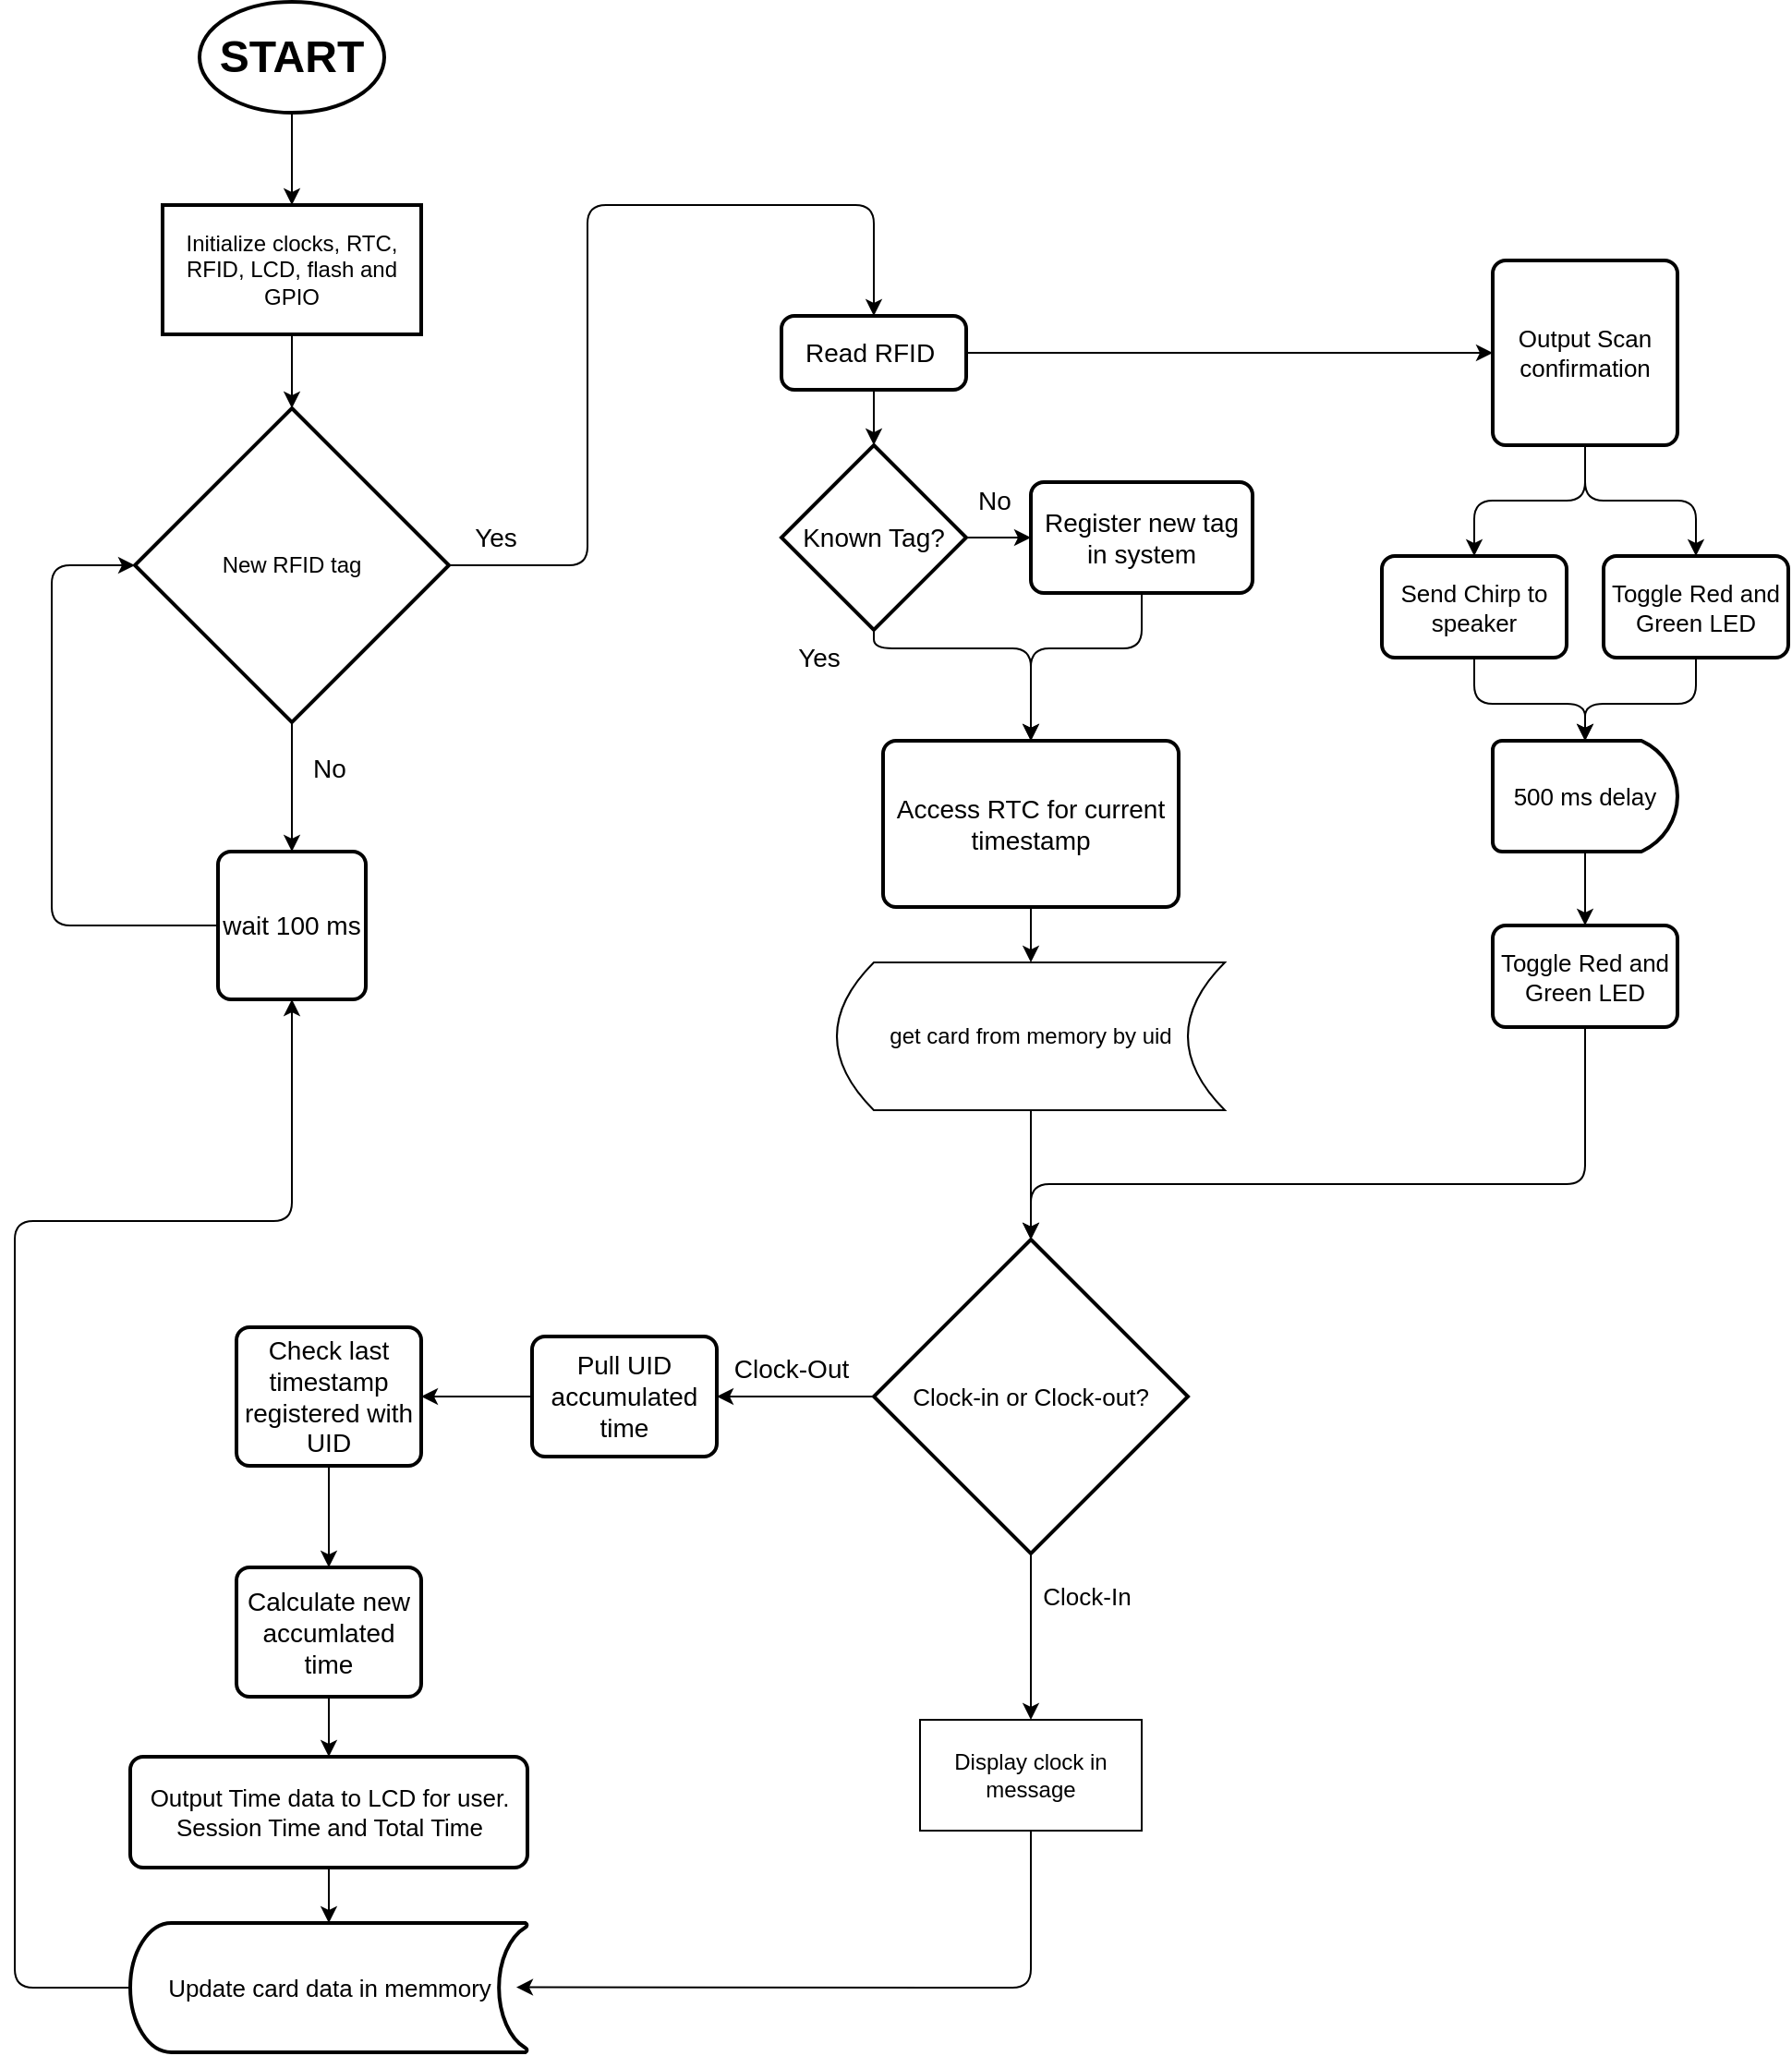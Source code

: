 <mxfile>
    <diagram id="uRFTJZ9asfGi-mWU3NWK" name="Page-1">
        <mxGraphModel dx="1124" dy="739" grid="1" gridSize="10" guides="1" tooltips="1" connect="1" arrows="1" fold="1" page="1" pageScale="1" pageWidth="1200" pageHeight="1600" background="none" math="0" shadow="0">
            <root>
                <mxCell id="0"/>
                <mxCell id="1" parent="0"/>
                <mxCell id="12" value="" style="edgeStyle=none;html=1;" parent="1" source="8" target="10" edge="1">
                    <mxGeometry relative="1" as="geometry"/>
                </mxCell>
                <mxCell id="8" value="&lt;h1&gt;START&lt;/h1&gt;" style="strokeWidth=2;html=1;shape=mxgraph.flowchart.start_1;whiteSpace=wrap;" parent="1" vertex="1">
                    <mxGeometry x="240" y="60" width="100" height="60" as="geometry"/>
                </mxCell>
                <mxCell id="29" style="edgeStyle=none;html=1;exitX=1;exitY=0.5;exitDx=0;exitDy=0;exitPerimeter=0;entryX=0.5;entryY=0;entryDx=0;entryDy=0;fontSize=14;" parent="1" source="9" target="33" edge="1">
                    <mxGeometry relative="1" as="geometry">
                        <Array as="points">
                            <mxPoint x="450" y="365"/>
                            <mxPoint x="450" y="170"/>
                            <mxPoint x="605" y="170"/>
                        </Array>
                        <mxPoint x="510" y="150" as="targetPoint"/>
                    </mxGeometry>
                </mxCell>
                <mxCell id="31" style="edgeStyle=none;html=1;exitX=0.5;exitY=1;exitDx=0;exitDy=0;exitPerimeter=0;entryX=0.5;entryY=0;entryDx=0;entryDy=0;fontSize=14;" parent="1" source="9" target="30" edge="1">
                    <mxGeometry relative="1" as="geometry"/>
                </mxCell>
                <mxCell id="9" value="New RFID tag" style="strokeWidth=2;html=1;shape=mxgraph.flowchart.decision;whiteSpace=wrap;" parent="1" vertex="1">
                    <mxGeometry x="205" y="280" width="170" height="170" as="geometry"/>
                </mxCell>
                <mxCell id="15" value="" style="edgeStyle=none;html=1;" parent="1" source="10" target="9" edge="1">
                    <mxGeometry relative="1" as="geometry"/>
                </mxCell>
                <mxCell id="10" value="Initialize clocks, RTC, RFID, LCD, flash and GPIO" style="rounded=1;whiteSpace=wrap;html=1;absoluteArcSize=1;arcSize=0;strokeWidth=2;" parent="1" vertex="1">
                    <mxGeometry x="220" y="170" width="140" height="70" as="geometry"/>
                </mxCell>
                <mxCell id="27" value="No" style="text;html=1;align=center;verticalAlign=middle;resizable=0;points=[];autosize=1;strokeColor=none;fillColor=none;fontSize=14;" parent="1" vertex="1">
                    <mxGeometry x="290" y="460" width="40" height="30" as="geometry"/>
                </mxCell>
                <mxCell id="32" style="edgeStyle=none;html=1;entryX=0;entryY=0.5;entryDx=0;entryDy=0;entryPerimeter=0;fontSize=14;exitX=0;exitY=0.5;exitDx=0;exitDy=0;" parent="1" source="30" target="9" edge="1">
                    <mxGeometry relative="1" as="geometry">
                        <Array as="points">
                            <mxPoint x="160" y="560"/>
                            <mxPoint x="160" y="365"/>
                        </Array>
                    </mxGeometry>
                </mxCell>
                <mxCell id="30" value="wait 100 ms" style="rounded=1;whiteSpace=wrap;html=1;absoluteArcSize=1;arcSize=14;strokeWidth=2;fontSize=14;" parent="1" vertex="1">
                    <mxGeometry x="250" y="520" width="80" height="80" as="geometry"/>
                </mxCell>
                <mxCell id="36" value="" style="edgeStyle=none;html=1;fontSize=14;" parent="1" source="33" target="35" edge="1">
                    <mxGeometry relative="1" as="geometry"/>
                </mxCell>
                <mxCell id="56" style="edgeStyle=none;html=1;exitX=1;exitY=0.5;exitDx=0;exitDy=0;entryX=0;entryY=0.5;entryDx=0;entryDy=0;fontSize=13;" parent="1" source="33" target="55" edge="1">
                    <mxGeometry relative="1" as="geometry"/>
                </mxCell>
                <mxCell id="33" value="Read RFID&amp;nbsp;" style="rounded=1;whiteSpace=wrap;html=1;absoluteArcSize=1;arcSize=14;strokeWidth=2;fontSize=14;" parent="1" vertex="1">
                    <mxGeometry x="555" y="230" width="100" height="40" as="geometry"/>
                </mxCell>
                <mxCell id="41" value="" style="edgeStyle=none;html=1;fontSize=14;" parent="1" source="35" target="37" edge="1">
                    <mxGeometry relative="1" as="geometry"/>
                </mxCell>
                <mxCell id="45" style="edgeStyle=none;html=1;exitX=0.5;exitY=1;exitDx=0;exitDy=0;exitPerimeter=0;fontSize=14;" parent="1" source="35" edge="1">
                    <mxGeometry relative="1" as="geometry">
                        <mxPoint x="690" y="460" as="targetPoint"/>
                        <Array as="points">
                            <mxPoint x="605" y="410"/>
                            <mxPoint x="690" y="410"/>
                        </Array>
                    </mxGeometry>
                </mxCell>
                <mxCell id="35" value="Known Tag?" style="strokeWidth=2;html=1;shape=mxgraph.flowchart.decision;whiteSpace=wrap;fontSize=14;" parent="1" vertex="1">
                    <mxGeometry x="555" y="300" width="100" height="100" as="geometry"/>
                </mxCell>
                <mxCell id="43" style="edgeStyle=none;html=1;exitX=0.5;exitY=1;exitDx=0;exitDy=0;entryX=0.5;entryY=0;entryDx=0;entryDy=0;fontSize=14;" parent="1" source="37" target="42" edge="1">
                    <mxGeometry relative="1" as="geometry">
                        <Array as="points">
                            <mxPoint x="750" y="410"/>
                            <mxPoint x="690" y="410"/>
                        </Array>
                    </mxGeometry>
                </mxCell>
                <mxCell id="37" value="Register new tag in system" style="rounded=1;whiteSpace=wrap;html=1;absoluteArcSize=1;arcSize=14;strokeWidth=2;fontSize=14;" parent="1" vertex="1">
                    <mxGeometry x="690" y="320" width="120" height="60" as="geometry"/>
                </mxCell>
                <mxCell id="39" value="Yes" style="text;html=1;align=center;verticalAlign=middle;resizable=0;points=[];autosize=1;strokeColor=none;fillColor=none;fontSize=14;" parent="1" vertex="1">
                    <mxGeometry x="375" y="335" width="50" height="30" as="geometry"/>
                </mxCell>
                <mxCell id="98" style="edgeStyle=none;html=1;exitX=0.5;exitY=1;exitDx=0;exitDy=0;entryX=0.5;entryY=0;entryDx=0;entryDy=0;" edge="1" parent="1" source="42" target="97">
                    <mxGeometry relative="1" as="geometry"/>
                </mxCell>
                <mxCell id="42" value="Access RTC for current timestamp" style="rounded=1;whiteSpace=wrap;html=1;absoluteArcSize=1;arcSize=14;strokeWidth=2;fontSize=14;" parent="1" vertex="1">
                    <mxGeometry x="610" y="460" width="160" height="90" as="geometry"/>
                </mxCell>
                <mxCell id="46" value="Yes" style="text;html=1;align=center;verticalAlign=middle;resizable=0;points=[];autosize=1;strokeColor=none;fillColor=none;fontSize=14;" parent="1" vertex="1">
                    <mxGeometry x="550" y="400" width="50" height="30" as="geometry"/>
                </mxCell>
                <mxCell id="47" value="No" style="text;html=1;align=center;verticalAlign=middle;resizable=0;points=[];autosize=1;strokeColor=none;fillColor=none;fontSize=14;" parent="1" vertex="1">
                    <mxGeometry x="650" y="315" width="40" height="30" as="geometry"/>
                </mxCell>
                <mxCell id="68" style="edgeStyle=none;html=1;entryX=0.5;entryY=0;entryDx=0;entryDy=0;entryPerimeter=0;fontSize=13;exitX=0.5;exitY=1;exitDx=0;exitDy=0;" parent="1" source="97" target="67" edge="1">
                    <mxGeometry relative="1" as="geometry">
                        <Array as="points">
                            <mxPoint x="690" y="700"/>
                        </Array>
                        <mxPoint x="690" y="670" as="sourcePoint"/>
                    </mxGeometry>
                </mxCell>
                <mxCell id="62" style="edgeStyle=none;html=1;exitX=0.5;exitY=1;exitDx=0;exitDy=0;fontSize=13;entryX=0.5;entryY=0;entryDx=0;entryDy=0;" parent="1" source="55" target="57" edge="1">
                    <mxGeometry relative="1" as="geometry">
                        <mxPoint x="990" y="470" as="targetPoint"/>
                        <Array as="points">
                            <mxPoint x="990" y="330"/>
                            <mxPoint x="1050" y="330"/>
                        </Array>
                    </mxGeometry>
                </mxCell>
                <mxCell id="63" style="edgeStyle=none;html=1;exitX=0.5;exitY=1;exitDx=0;exitDy=0;entryX=0.5;entryY=0;entryDx=0;entryDy=0;fontSize=13;" parent="1" source="55" target="58" edge="1">
                    <mxGeometry relative="1" as="geometry">
                        <Array as="points">
                            <mxPoint x="990" y="330"/>
                            <mxPoint x="930" y="330"/>
                        </Array>
                    </mxGeometry>
                </mxCell>
                <mxCell id="55" value="Output Scan confirmation" style="rounded=1;whiteSpace=wrap;html=1;absoluteArcSize=1;arcSize=14;strokeWidth=2;fontSize=13;" parent="1" vertex="1">
                    <mxGeometry x="940" y="200" width="100" height="100" as="geometry"/>
                </mxCell>
                <mxCell id="65" style="edgeStyle=none;html=1;exitX=0.5;exitY=1;exitDx=0;exitDy=0;entryX=0.5;entryY=0;entryDx=0;entryDy=0;entryPerimeter=0;fontSize=13;" parent="1" source="57" target="64" edge="1">
                    <mxGeometry relative="1" as="geometry">
                        <Array as="points">
                            <mxPoint x="1050" y="440"/>
                            <mxPoint x="990" y="440"/>
                        </Array>
                    </mxGeometry>
                </mxCell>
                <mxCell id="57" value="Toggle Red and Green LED" style="rounded=1;whiteSpace=wrap;html=1;absoluteArcSize=1;arcSize=14;strokeWidth=2;fontSize=13;" parent="1" vertex="1">
                    <mxGeometry x="1000" y="360" width="100" height="55" as="geometry"/>
                </mxCell>
                <mxCell id="66" style="edgeStyle=none;html=1;exitX=0.5;exitY=1;exitDx=0;exitDy=0;fontSize=13;" parent="1" source="58" edge="1">
                    <mxGeometry relative="1" as="geometry">
                        <mxPoint x="990" y="460" as="targetPoint"/>
                        <Array as="points">
                            <mxPoint x="930" y="440"/>
                            <mxPoint x="990" y="440"/>
                        </Array>
                    </mxGeometry>
                </mxCell>
                <mxCell id="58" value="Send Chirp to speaker" style="rounded=1;whiteSpace=wrap;html=1;absoluteArcSize=1;arcSize=14;strokeWidth=2;fontSize=13;" parent="1" vertex="1">
                    <mxGeometry x="880" y="360" width="100" height="55" as="geometry"/>
                </mxCell>
                <mxCell id="69" style="edgeStyle=none;html=1;fontSize=13;entryX=0.5;entryY=0;entryDx=0;entryDy=0;entryPerimeter=0;exitX=0.5;exitY=1;exitDx=0;exitDy=0;" parent="1" source="70" target="67" edge="1">
                    <mxGeometry relative="1" as="geometry">
                        <mxPoint x="830" y="730" as="targetPoint"/>
                        <mxPoint x="990" y="650" as="sourcePoint"/>
                        <Array as="points">
                            <mxPoint x="990" y="700"/>
                            <mxPoint x="835" y="700"/>
                            <mxPoint x="690" y="700"/>
                        </Array>
                    </mxGeometry>
                </mxCell>
                <mxCell id="71" value="" style="edgeStyle=none;html=1;fontSize=13;" parent="1" source="64" target="70" edge="1">
                    <mxGeometry relative="1" as="geometry"/>
                </mxCell>
                <mxCell id="64" value="500 ms delay" style="strokeWidth=2;html=1;shape=mxgraph.flowchart.delay;whiteSpace=wrap;fontSize=13;" parent="1" vertex="1">
                    <mxGeometry x="940" y="460" width="100" height="60" as="geometry"/>
                </mxCell>
                <mxCell id="74" value="" style="edgeStyle=none;html=1;fontSize=14;" parent="1" source="67" target="73" edge="1">
                    <mxGeometry relative="1" as="geometry"/>
                </mxCell>
                <mxCell id="85" style="edgeStyle=none;html=1;exitX=0.5;exitY=1;exitDx=0;exitDy=0;exitPerimeter=0;fontSize=13;" parent="1" source="67" edge="1">
                    <mxGeometry relative="1" as="geometry">
                        <mxPoint x="690" y="990" as="targetPoint"/>
                    </mxGeometry>
                </mxCell>
                <mxCell id="67" value="Clock-in or Clock-out?" style="strokeWidth=2;html=1;shape=mxgraph.flowchart.decision;whiteSpace=wrap;fontSize=13;" parent="1" vertex="1">
                    <mxGeometry x="605" y="730" width="170" height="170" as="geometry"/>
                </mxCell>
                <mxCell id="70" value="Toggle Red and Green LED" style="rounded=1;whiteSpace=wrap;html=1;absoluteArcSize=1;arcSize=14;strokeWidth=2;fontSize=13;" parent="1" vertex="1">
                    <mxGeometry x="940" y="560" width="100" height="55" as="geometry"/>
                </mxCell>
                <mxCell id="77" value="" style="edgeStyle=none;html=1;fontSize=14;" parent="1" source="73" target="76" edge="1">
                    <mxGeometry relative="1" as="geometry"/>
                </mxCell>
                <mxCell id="73" value="Pull UID accumulated time" style="rounded=1;whiteSpace=wrap;html=1;absoluteArcSize=1;arcSize=14;strokeWidth=2;fontSize=14;" parent="1" vertex="1">
                    <mxGeometry x="420" y="782.5" width="100" height="65" as="geometry"/>
                </mxCell>
                <mxCell id="75" value="Clock-Out" style="text;html=1;align=center;verticalAlign=middle;resizable=0;points=[];autosize=1;strokeColor=none;fillColor=none;fontSize=14;" parent="1" vertex="1">
                    <mxGeometry x="515" y="785" width="90" height="30" as="geometry"/>
                </mxCell>
                <mxCell id="79" value="" style="edgeStyle=none;html=1;fontSize=14;" parent="1" source="76" target="78" edge="1">
                    <mxGeometry relative="1" as="geometry"/>
                </mxCell>
                <mxCell id="76" value="Check last timestamp registered with UID" style="rounded=1;whiteSpace=wrap;html=1;absoluteArcSize=1;arcSize=14;strokeWidth=2;fontSize=14;" parent="1" vertex="1">
                    <mxGeometry x="260" y="777.5" width="100" height="75" as="geometry"/>
                </mxCell>
                <mxCell id="93" style="edgeStyle=none;html=1;exitX=0.5;exitY=1;exitDx=0;exitDy=0;entryX=0.5;entryY=0;entryDx=0;entryDy=0;" edge="1" parent="1" source="78" target="90">
                    <mxGeometry relative="1" as="geometry"/>
                </mxCell>
                <mxCell id="78" value="Calculate new accumlated time" style="rounded=1;whiteSpace=wrap;html=1;absoluteArcSize=1;arcSize=14;strokeWidth=2;fontSize=14;" parent="1" vertex="1">
                    <mxGeometry x="260" y="907.5" width="100" height="70" as="geometry"/>
                </mxCell>
                <mxCell id="88" value="Clock-In" style="text;html=1;align=center;verticalAlign=middle;resizable=0;points=[];autosize=1;strokeColor=none;fillColor=none;fontSize=13;" parent="1" vertex="1">
                    <mxGeometry x="685" y="907.5" width="70" height="30" as="geometry"/>
                </mxCell>
                <mxCell id="94" style="edgeStyle=none;html=1;exitX=0.5;exitY=1;exitDx=0;exitDy=0;entryX=0.5;entryY=0;entryDx=0;entryDy=0;entryPerimeter=0;" edge="1" parent="1" source="90" target="91">
                    <mxGeometry relative="1" as="geometry"/>
                </mxCell>
                <mxCell id="90" value="Output Time data to LCD for user. Session Time and Total Time" style="rounded=1;whiteSpace=wrap;html=1;absoluteArcSize=1;arcSize=14;strokeWidth=2;fontSize=13;" vertex="1" parent="1">
                    <mxGeometry x="202.5" y="1010" width="215" height="60" as="geometry"/>
                </mxCell>
                <mxCell id="96" style="edgeStyle=none;html=1;exitX=0;exitY=0.5;exitDx=0;exitDy=0;exitPerimeter=0;entryX=0.5;entryY=1;entryDx=0;entryDy=0;" edge="1" parent="1" source="91" target="30">
                    <mxGeometry relative="1" as="geometry">
                        <mxPoint x="130" y="810" as="targetPoint"/>
                        <Array as="points">
                            <mxPoint x="140" y="1135"/>
                            <mxPoint x="140" y="720"/>
                            <mxPoint x="290" y="720"/>
                        </Array>
                    </mxGeometry>
                </mxCell>
                <mxCell id="91" value="&lt;font style=&quot;font-size: 13px;&quot;&gt;Update card data in memmory&lt;/font&gt;" style="strokeWidth=2;html=1;shape=mxgraph.flowchart.stored_data;whiteSpace=wrap;fontSize=14;align=center;" vertex="1" parent="1">
                    <mxGeometry x="202.5" y="1100" width="215" height="70" as="geometry"/>
                </mxCell>
                <mxCell id="95" style="edgeStyle=none;html=1;exitX=0.5;exitY=1;exitDx=0;exitDy=0;entryX=0.972;entryY=0.497;entryDx=0;entryDy=0;entryPerimeter=0;" edge="1" parent="1" source="92" target="91">
                    <mxGeometry relative="1" as="geometry">
                        <Array as="points">
                            <mxPoint x="690" y="1135"/>
                        </Array>
                    </mxGeometry>
                </mxCell>
                <mxCell id="92" value="Display clock in message" style="rounded=0;whiteSpace=wrap;html=1;" vertex="1" parent="1">
                    <mxGeometry x="630" y="990" width="120" height="60" as="geometry"/>
                </mxCell>
                <mxCell id="97" value="get card from memory by uid" style="shape=dataStorage;whiteSpace=wrap;html=1;fixedSize=1;" vertex="1" parent="1">
                    <mxGeometry x="585" y="580" width="210" height="80" as="geometry"/>
                </mxCell>
            </root>
        </mxGraphModel>
    </diagram>
</mxfile>